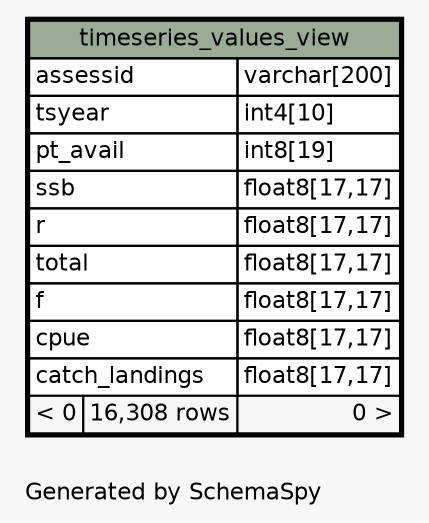 // dot 2.28.0 on Mac OS X 10.6.8
// SchemaSpy rev 590
digraph "oneDegreeRelationshipsDiagram" {
  graph [
    rankdir="RL"
    bgcolor="#f7f7f7"
    label="\nGenerated by SchemaSpy"
    labeljust="l"
    nodesep="0.18"
    ranksep="0.46"
    fontname="Helvetica"
    fontsize="11"
  ];
  node [
    fontname="Helvetica"
    fontsize="11"
    shape="plaintext"
  ];
  edge [
    arrowsize="0.8"
  ];
  "timeseries_values_view" [
    label=<
    <TABLE BORDER="2" CELLBORDER="1" CELLSPACING="0" BGCOLOR="#ffffff">
      <TR><TD COLSPAN="3" BGCOLOR="#9bab96" ALIGN="CENTER">timeseries_values_view</TD></TR>
      <TR><TD PORT="assessid" COLSPAN="2" ALIGN="LEFT">assessid</TD><TD PORT="assessid.type" ALIGN="LEFT">varchar[200]</TD></TR>
      <TR><TD PORT="tsyear" COLSPAN="2" ALIGN="LEFT">tsyear</TD><TD PORT="tsyear.type" ALIGN="LEFT">int4[10]</TD></TR>
      <TR><TD PORT="pt_avail" COLSPAN="2" ALIGN="LEFT">pt_avail</TD><TD PORT="pt_avail.type" ALIGN="LEFT">int8[19]</TD></TR>
      <TR><TD PORT="ssb" COLSPAN="2" ALIGN="LEFT">ssb</TD><TD PORT="ssb.type" ALIGN="LEFT">float8[17,17]</TD></TR>
      <TR><TD PORT="r" COLSPAN="2" ALIGN="LEFT">r</TD><TD PORT="r.type" ALIGN="LEFT">float8[17,17]</TD></TR>
      <TR><TD PORT="total" COLSPAN="2" ALIGN="LEFT">total</TD><TD PORT="total.type" ALIGN="LEFT">float8[17,17]</TD></TR>
      <TR><TD PORT="f" COLSPAN="2" ALIGN="LEFT">f</TD><TD PORT="f.type" ALIGN="LEFT">float8[17,17]</TD></TR>
      <TR><TD PORT="cpue" COLSPAN="2" ALIGN="LEFT">cpue</TD><TD PORT="cpue.type" ALIGN="LEFT">float8[17,17]</TD></TR>
      <TR><TD PORT="catch_landings" COLSPAN="2" ALIGN="LEFT">catch_landings</TD><TD PORT="catch_landings.type" ALIGN="LEFT">float8[17,17]</TD></TR>
      <TR><TD ALIGN="LEFT" BGCOLOR="#f7f7f7">&lt; 0</TD><TD ALIGN="RIGHT" BGCOLOR="#f7f7f7">16,308 rows</TD><TD ALIGN="RIGHT" BGCOLOR="#f7f7f7">0 &gt;</TD></TR>
    </TABLE>>
    URL="timeseries_values_view.html"
    tooltip="timeseries_values_view"
  ];
}

